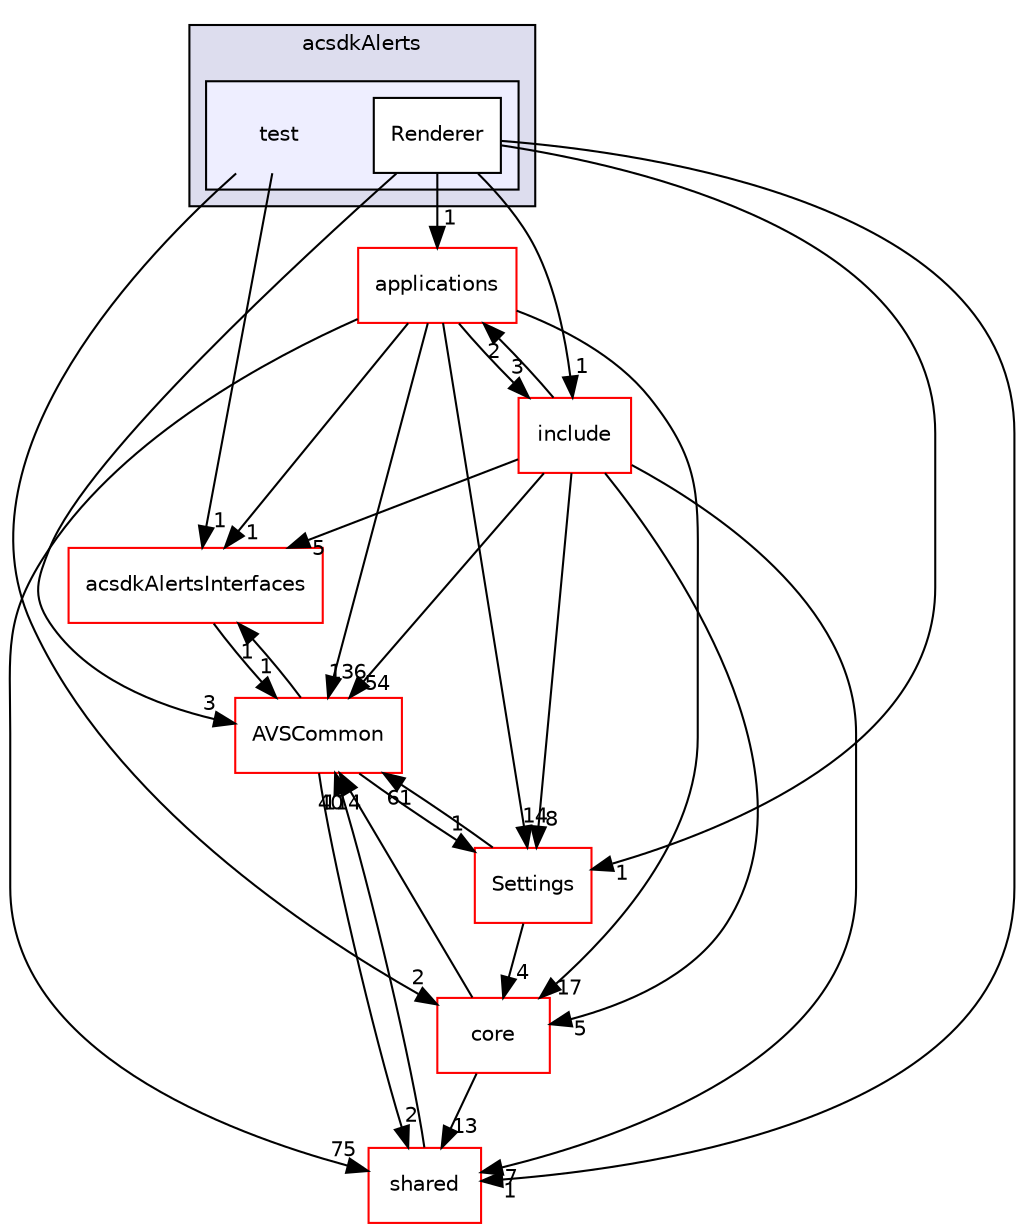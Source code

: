 digraph "/workplace/avs-device-sdk/capabilities/Alerts/acsdkAlerts/test" {
  compound=true
  node [ fontsize="10", fontname="Helvetica"];
  edge [ labelfontsize="10", labelfontname="Helvetica"];
  subgraph clusterdir_705967d9221232f6c8251613ef4000f2 {
    graph [ bgcolor="#ddddee", pencolor="black", label="acsdkAlerts" fontname="Helvetica", fontsize="10", URL="dir_705967d9221232f6c8251613ef4000f2.html"]
  subgraph clusterdir_d920aa2920a1fcf64612324471de4493 {
    graph [ bgcolor="#eeeeff", pencolor="black", label="" URL="dir_d920aa2920a1fcf64612324471de4493.html"];
    dir_d920aa2920a1fcf64612324471de4493 [shape=plaintext label="test"];
    dir_118224f0fe866d34de5697ae3135d0bc [shape=box label="Renderer" color="black" fillcolor="white" style="filled" URL="dir_118224f0fe866d34de5697ae3135d0bc.html"];
  }
  }
  dir_9982052f7ce695d12571567315b2fafa [shape=box label="shared" fillcolor="white" style="filled" color="red" URL="dir_9982052f7ce695d12571567315b2fafa.html"];
  dir_a6e4fee11f07c3b70486e88fe92cbbdc [shape=box label="applications" fillcolor="white" style="filled" color="red" URL="dir_a6e4fee11f07c3b70486e88fe92cbbdc.html"];
  dir_d30ce3e61bf7ed46c94a0fee0c612be8 [shape=box label="acsdkAlertsInterfaces" fillcolor="white" style="filled" color="red" URL="dir_d30ce3e61bf7ed46c94a0fee0c612be8.html"];
  dir_8ae0dd75af039a94f4269584fb8eef13 [shape=box label="Settings" fillcolor="white" style="filled" color="red" URL="dir_8ae0dd75af039a94f4269584fb8eef13.html"];
  dir_13e65effb2bde530b17b3d5eefcd0266 [shape=box label="AVSCommon" fillcolor="white" style="filled" color="red" URL="dir_13e65effb2bde530b17b3d5eefcd0266.html"];
  dir_4270bfced15e0e73154b13468c7c9ad9 [shape=box label="core" fillcolor="white" style="filled" color="red" URL="dir_4270bfced15e0e73154b13468c7c9ad9.html"];
  dir_b1dfbf978be24d96bb3d3044801c647a [shape=box label="include" fillcolor="white" style="filled" color="red" URL="dir_b1dfbf978be24d96bb3d3044801c647a.html"];
  dir_9982052f7ce695d12571567315b2fafa->dir_13e65effb2bde530b17b3d5eefcd0266 [headlabel="40", labeldistance=1.5 headhref="dir_000116_000017.html"];
  dir_a6e4fee11f07c3b70486e88fe92cbbdc->dir_9982052f7ce695d12571567315b2fafa [headlabel="75", labeldistance=1.5 headhref="dir_000028_000116.html"];
  dir_a6e4fee11f07c3b70486e88fe92cbbdc->dir_d30ce3e61bf7ed46c94a0fee0c612be8 [headlabel="1", labeldistance=1.5 headhref="dir_000028_000296.html"];
  dir_a6e4fee11f07c3b70486e88fe92cbbdc->dir_8ae0dd75af039a94f4269584fb8eef13 [headlabel="14", labeldistance=1.5 headhref="dir_000028_000709.html"];
  dir_a6e4fee11f07c3b70486e88fe92cbbdc->dir_13e65effb2bde530b17b3d5eefcd0266 [headlabel="136", labeldistance=1.5 headhref="dir_000028_000017.html"];
  dir_a6e4fee11f07c3b70486e88fe92cbbdc->dir_4270bfced15e0e73154b13468c7c9ad9 [headlabel="17", labeldistance=1.5 headhref="dir_000028_000528.html"];
  dir_a6e4fee11f07c3b70486e88fe92cbbdc->dir_b1dfbf978be24d96bb3d3044801c647a [headlabel="3", labeldistance=1.5 headhref="dir_000028_000244.html"];
  dir_d30ce3e61bf7ed46c94a0fee0c612be8->dir_13e65effb2bde530b17b3d5eefcd0266 [headlabel="1", labeldistance=1.5 headhref="dir_000296_000017.html"];
  dir_8ae0dd75af039a94f4269584fb8eef13->dir_13e65effb2bde530b17b3d5eefcd0266 [headlabel="61", labeldistance=1.5 headhref="dir_000709_000017.html"];
  dir_8ae0dd75af039a94f4269584fb8eef13->dir_4270bfced15e0e73154b13468c7c9ad9 [headlabel="4", labeldistance=1.5 headhref="dir_000709_000528.html"];
  dir_13e65effb2bde530b17b3d5eefcd0266->dir_9982052f7ce695d12571567315b2fafa [headlabel="2", labeldistance=1.5 headhref="dir_000017_000116.html"];
  dir_13e65effb2bde530b17b3d5eefcd0266->dir_d30ce3e61bf7ed46c94a0fee0c612be8 [headlabel="1", labeldistance=1.5 headhref="dir_000017_000296.html"];
  dir_13e65effb2bde530b17b3d5eefcd0266->dir_8ae0dd75af039a94f4269584fb8eef13 [headlabel="1", labeldistance=1.5 headhref="dir_000017_000709.html"];
  dir_4270bfced15e0e73154b13468c7c9ad9->dir_9982052f7ce695d12571567315b2fafa [headlabel="13", labeldistance=1.5 headhref="dir_000528_000116.html"];
  dir_4270bfced15e0e73154b13468c7c9ad9->dir_13e65effb2bde530b17b3d5eefcd0266 [headlabel="114", labeldistance=1.5 headhref="dir_000528_000017.html"];
  dir_118224f0fe866d34de5697ae3135d0bc->dir_9982052f7ce695d12571567315b2fafa [headlabel="1", labeldistance=1.5 headhref="dir_000295_000116.html"];
  dir_118224f0fe866d34de5697ae3135d0bc->dir_a6e4fee11f07c3b70486e88fe92cbbdc [headlabel="1", labeldistance=1.5 headhref="dir_000295_000028.html"];
  dir_118224f0fe866d34de5697ae3135d0bc->dir_8ae0dd75af039a94f4269584fb8eef13 [headlabel="1", labeldistance=1.5 headhref="dir_000295_000709.html"];
  dir_118224f0fe866d34de5697ae3135d0bc->dir_13e65effb2bde530b17b3d5eefcd0266 [headlabel="3", labeldistance=1.5 headhref="dir_000295_000017.html"];
  dir_118224f0fe866d34de5697ae3135d0bc->dir_b1dfbf978be24d96bb3d3044801c647a [headlabel="1", labeldistance=1.5 headhref="dir_000295_000244.html"];
  dir_d920aa2920a1fcf64612324471de4493->dir_d30ce3e61bf7ed46c94a0fee0c612be8 [headlabel="1", labeldistance=1.5 headhref="dir_000294_000296.html"];
  dir_d920aa2920a1fcf64612324471de4493->dir_4270bfced15e0e73154b13468c7c9ad9 [headlabel="2", labeldistance=1.5 headhref="dir_000294_000528.html"];
  dir_b1dfbf978be24d96bb3d3044801c647a->dir_9982052f7ce695d12571567315b2fafa [headlabel="7", labeldistance=1.5 headhref="dir_000244_000116.html"];
  dir_b1dfbf978be24d96bb3d3044801c647a->dir_a6e4fee11f07c3b70486e88fe92cbbdc [headlabel="2", labeldistance=1.5 headhref="dir_000244_000028.html"];
  dir_b1dfbf978be24d96bb3d3044801c647a->dir_d30ce3e61bf7ed46c94a0fee0c612be8 [headlabel="5", labeldistance=1.5 headhref="dir_000244_000296.html"];
  dir_b1dfbf978be24d96bb3d3044801c647a->dir_8ae0dd75af039a94f4269584fb8eef13 [headlabel="8", labeldistance=1.5 headhref="dir_000244_000709.html"];
  dir_b1dfbf978be24d96bb3d3044801c647a->dir_13e65effb2bde530b17b3d5eefcd0266 [headlabel="54", labeldistance=1.5 headhref="dir_000244_000017.html"];
  dir_b1dfbf978be24d96bb3d3044801c647a->dir_4270bfced15e0e73154b13468c7c9ad9 [headlabel="5", labeldistance=1.5 headhref="dir_000244_000528.html"];
}
